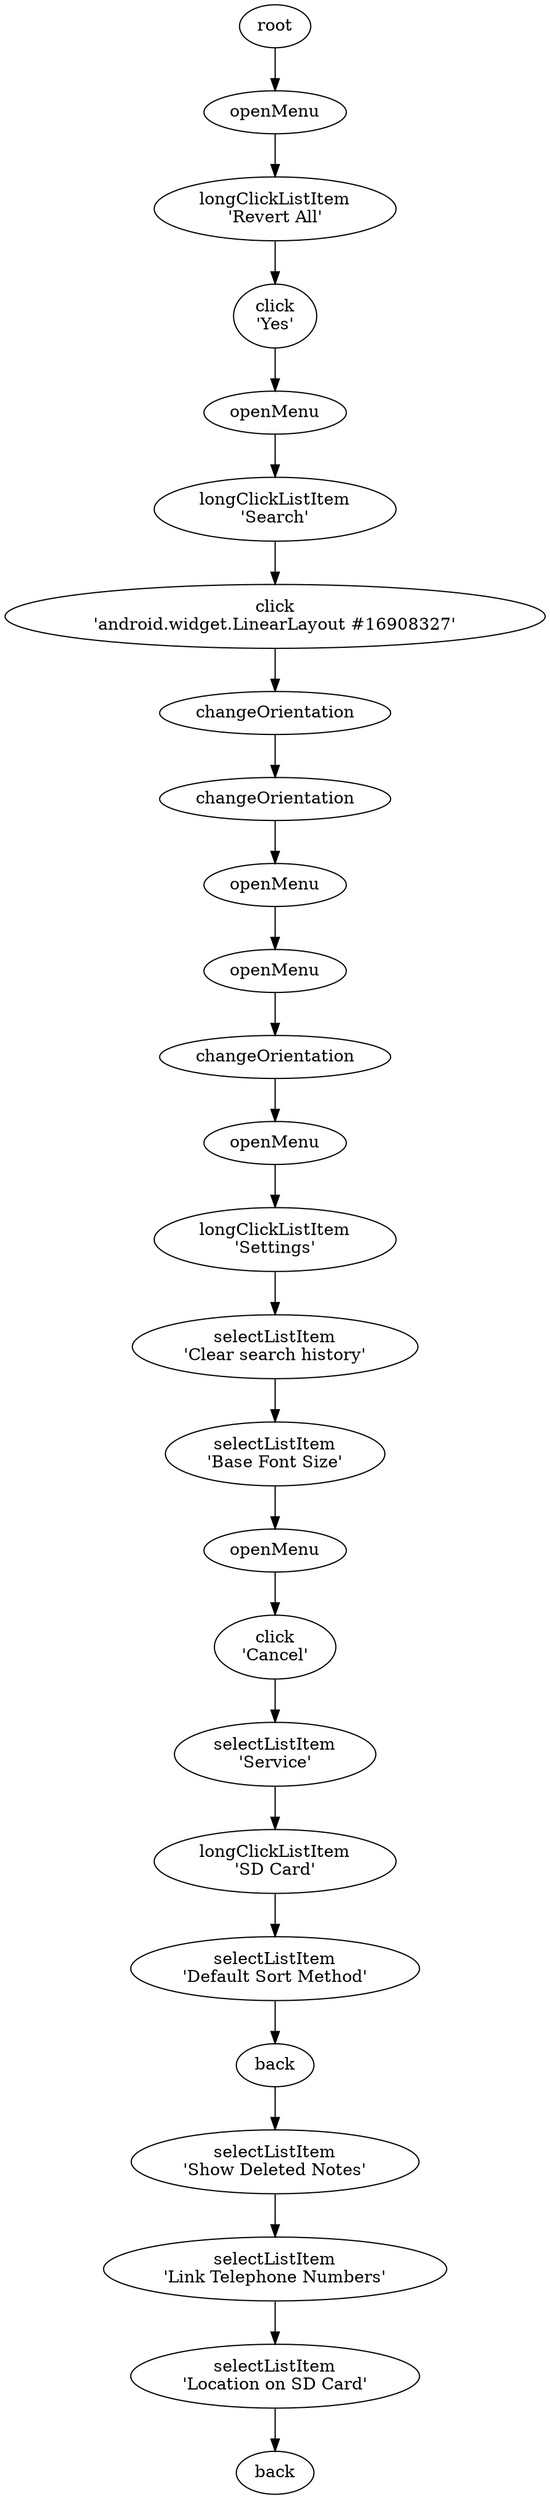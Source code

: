 digraph EFG {

## Edges

	root -> e2;
	e2 -> e13;
	e13 -> e20;
	e20 -> e25;
	e25 -> e33;
	e33 -> e42;
	e42 -> e48;
	e48 -> e51;
	e51 -> e53;
	e53 -> e68;
	e68 -> e72;
	e72 -> e74;
	e74 -> e85;
	e85 -> e110;
	e110 -> e115;
	e115 -> e142;
	e142 -> e144;
	e144 -> e155;
	e155 -> e177;
	e177 -> e186;
	e186 -> e212;
	e212 -> e218;
	e218 -> e253;
	e253 -> e273;
	e273 -> e292;

## Nodes

	e253 [label="selectListItem\n'Link Telephone Numbers'"];
	e42 [label="click\n'android.widget.LinearLayout #16908327'"];
	e68 [label="openMenu"];
	e115 [label="selectListItem\n'Base Font Size'"];
	e25 [label="openMenu"];
	e53 [label="openMenu"];
	e33 [label="longClickListItem\n'Search'"];
	e51 [label="changeOrientation"];
	e13 [label="longClickListItem\n'Revert All'"];
	e48 [label="changeOrientation"];
	e20 [label="click\n'Yes'"];
	e212 [label="back"];
	e273 [label="selectListItem\n'Location on SD Card'"];
	e2 [label="openMenu"];
	e218 [label="selectListItem\n'Show Deleted Notes'"];
	e142 [label="openMenu"];
	e292 [label="back"];
	e177 [label="longClickListItem\n'SD Card'"];
	e85 [label="longClickListItem\n'Settings'"];
	e72 [label="changeOrientation"];
	e144 [label="click\n'Cancel'"];
	e186 [label="selectListItem\n'Default Sort Method'"];
	e155 [label="selectListItem\n'Service'"];
	e110 [label="selectListItem\n'Clear search history'"];
	e74 [label="openMenu"];

}
